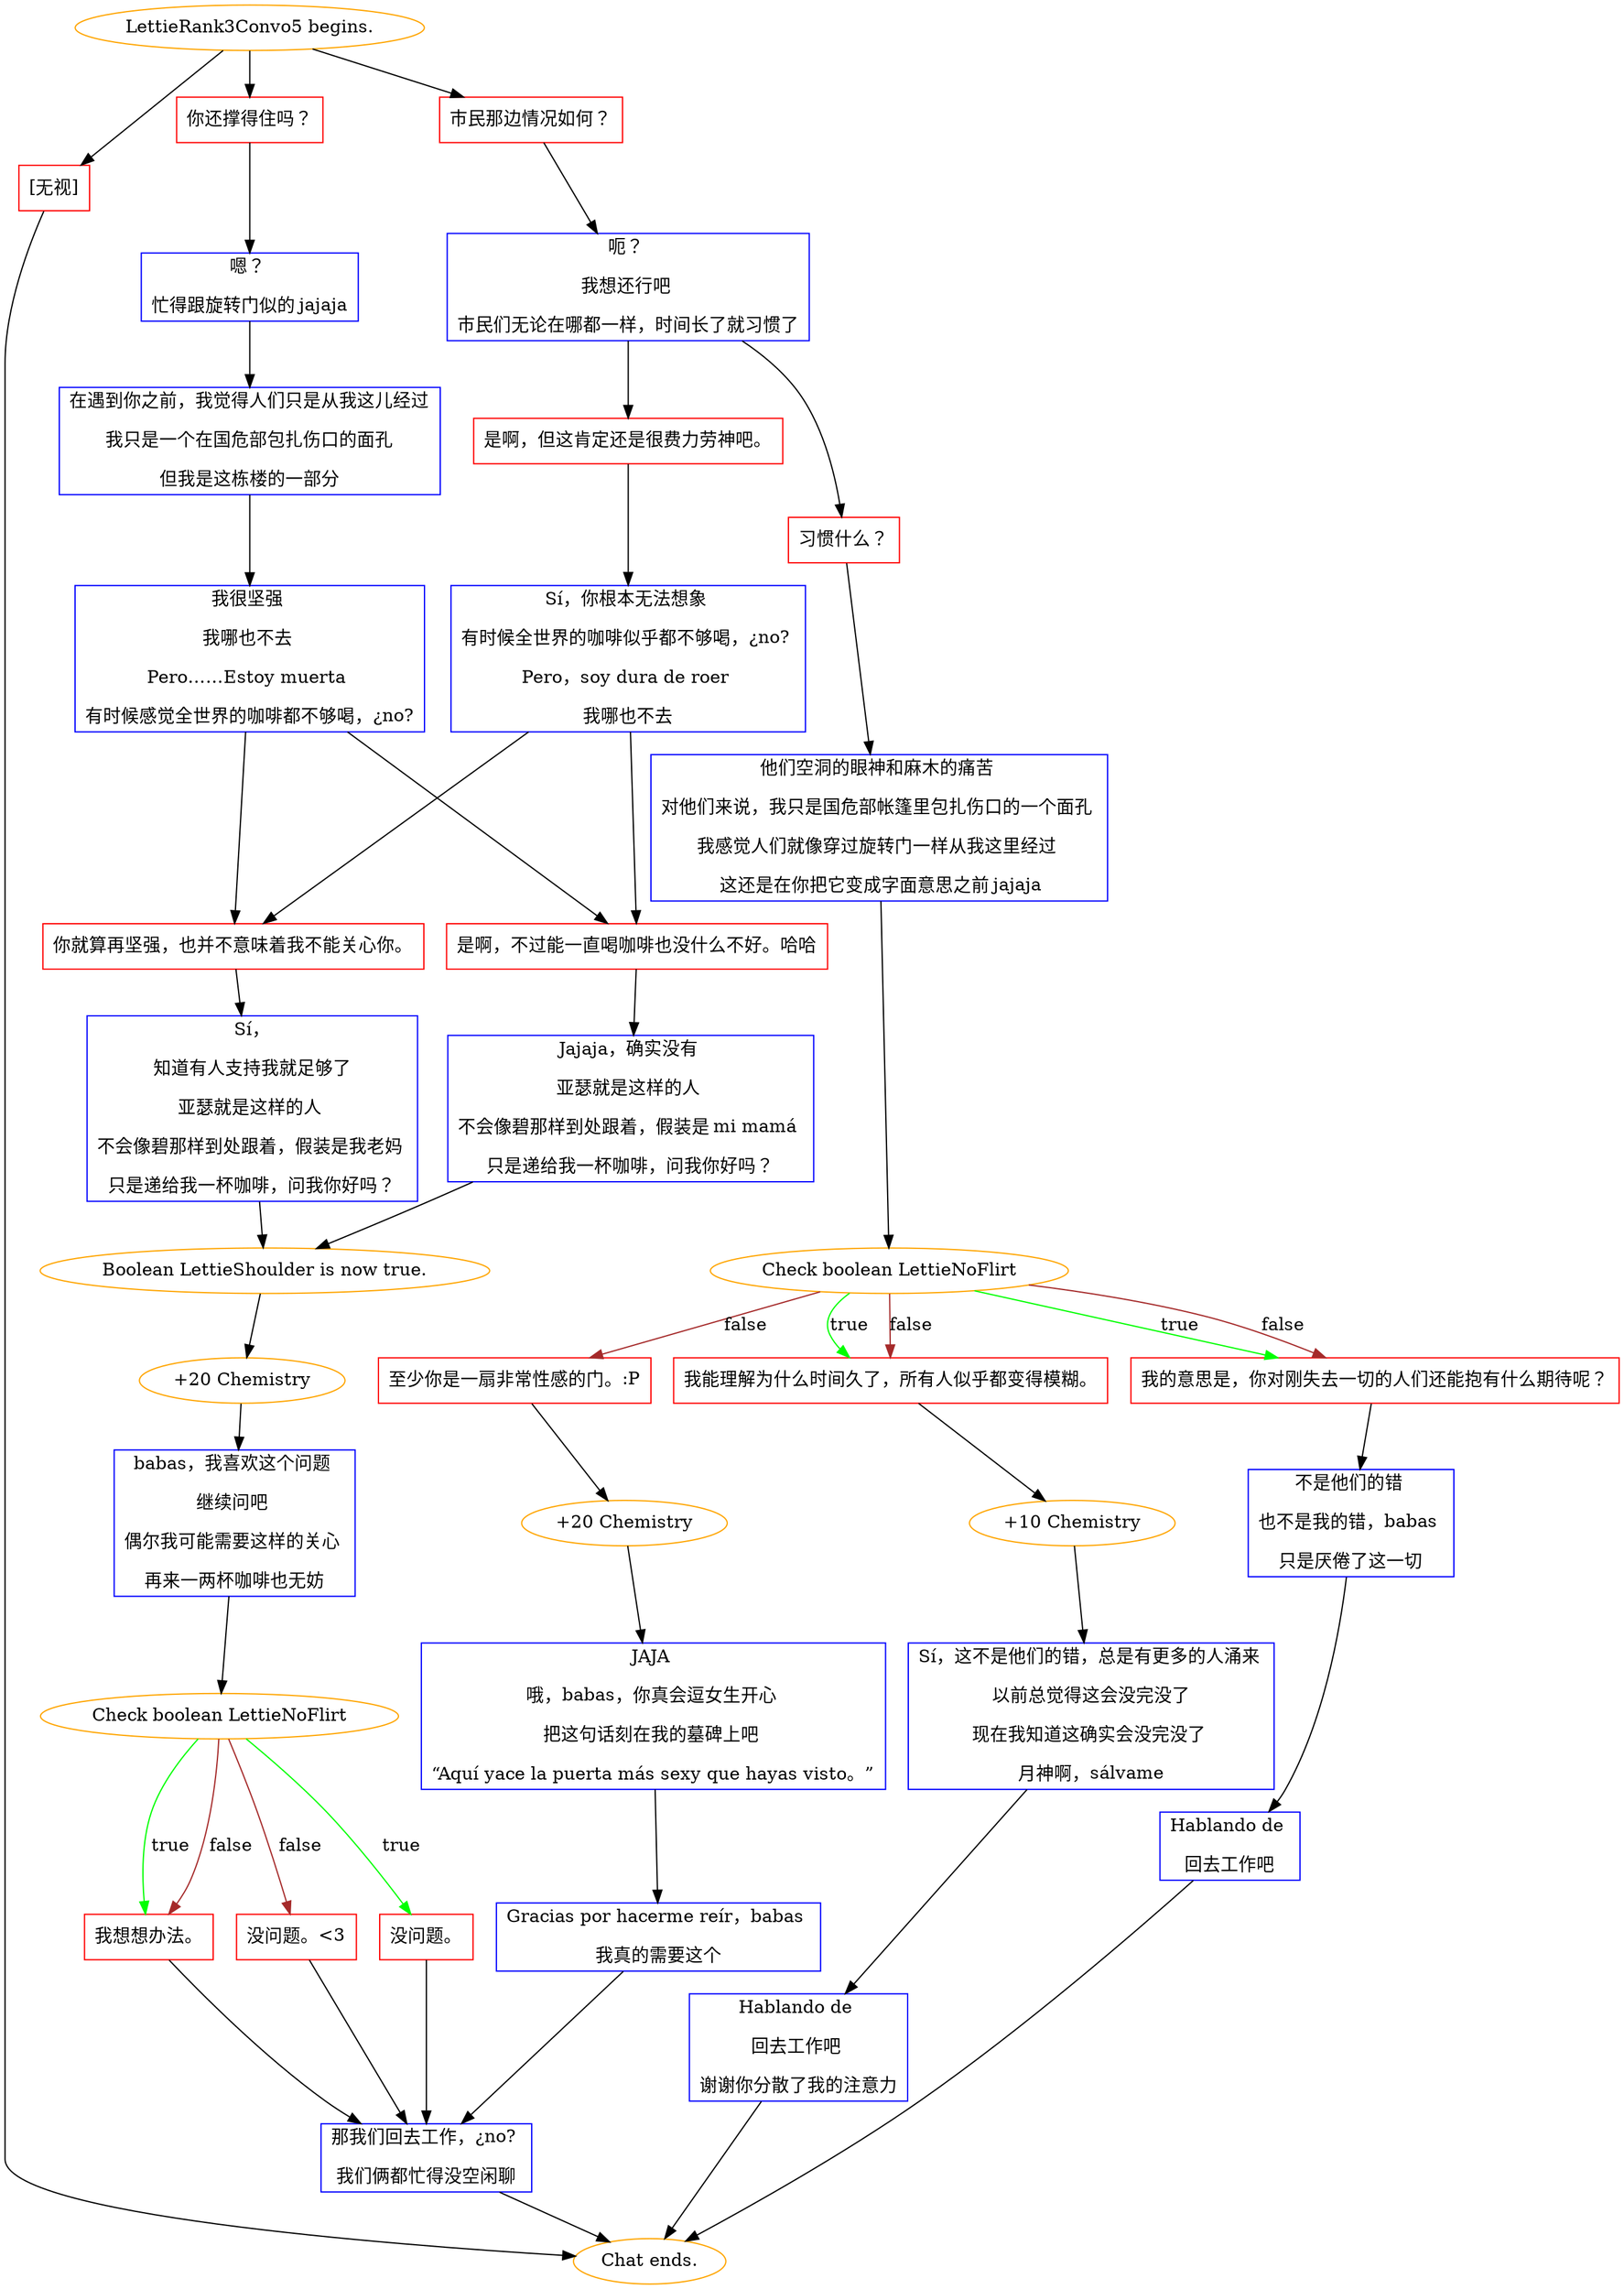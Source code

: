 digraph {
	"LettieRank3Convo5 begins." [color=orange];
		"LettieRank3Convo5 begins." -> j681843054;
		"LettieRank3Convo5 begins." -> j3220729405;
		"LettieRank3Convo5 begins." -> j2424094220;
	j681843054 [label="你还撑得住吗？",shape=box,color=red];
		j681843054 -> j2053423469;
	j3220729405 [label="市民那边情况如何？",shape=box,color=red];
		j3220729405 -> j2751221982;
	j2424094220 [label="[无视]",shape=box,color=red];
		j2424094220 -> "Chat ends.";
	j2053423469 [label="嗯？ 
忙得跟旋转门似的 jajaja",shape=box,color=blue];
		j2053423469 -> j1558966249;
	j2751221982 [label="呃？ 
我想还行吧 
市民们无论在哪都一样，时间长了就习惯了",shape=box,color=blue];
		j2751221982 -> j3359651322;
		j2751221982 -> j204553046;
	"Chat ends." [color=orange];
	j1558966249 [label="在遇到你之前，我觉得人们只是从我这儿经过
我只是一个在国危部包扎伤口的面孔
但我是这栋楼的一部分",shape=box,color=blue];
		j1558966249 -> j363549944;
	j3359651322 [label="是啊，但这肯定还是很费力劳神吧。",shape=box,color=red];
		j3359651322 -> j20133366;
	j204553046 [label="习惯什么？",shape=box,color=red];
		j204553046 -> j3123791756;
	j363549944 [label="我很坚强 
我哪也不去 
Pero……Estoy muerta 
有时候感觉全世界的咖啡都不够喝，¿no?",shape=box,color=blue];
		j363549944 -> j3660000534;
		j363549944 -> j3679177340;
	j20133366 [label="Sí，你根本无法想象 
有时候全世界的咖啡似乎都不够喝，¿no? 
Pero，soy dura de roer 
我哪也不去",shape=box,color=blue];
		j20133366 -> j3660000534;
		j20133366 -> j3679177340;
	j3123791756 [label="他们空洞的眼神和麻木的痛苦 
对他们来说，我只是国危部帐篷里包扎伤口的一个面孔 
我感觉人们就像穿过旋转门一样从我这里经过 
 这还是在你把它变成字面意思之前 jajaja",shape=box,color=blue];
		j3123791756 -> j3050599071;
	j3660000534 [label="你就算再坚强，也并不意味着我不能关心你。",shape=box,color=red];
		j3660000534 -> j1636267490;
	j3679177340 [label="是啊，不过能一直喝咖啡也没什么不好。哈哈",shape=box,color=red];
		j3679177340 -> j2668307525;
	j3050599071 [label="Check boolean LettieNoFlirt",color=orange];
		j3050599071 -> j532032527 [label=true,color=green];
		j3050599071 -> j3619302834 [label=true,color=green];
		j3050599071 -> j532032527 [label=false,color=brown];
		j3050599071 -> j3619302834 [label=false,color=brown];
		j3050599071 -> j3393814500 [label=false,color=brown];
	j1636267490 [label="Sí，
知道有人支持我就足够了
亚瑟就是这样的人 
不会像碧那样到处跟着，假装是我老妈 
只是递给我一杯咖啡，问我你好吗？",shape=box,color=blue];
		j1636267490 -> j3093869317;
	j2668307525 [label="Jajaja，确实没有 
亚瑟就是这样的人 
不会像碧那样到处跟着，假装是 mi mamá 
只是递给我一杯咖啡，问我你好吗？",shape=box,color=blue];
		j2668307525 -> j3093869317;
	j532032527 [label="我的意思是，你对刚失去一切的人们还能抱有什么期待呢？",shape=box,color=red];
		j532032527 -> j3379256898;
	j3619302834 [label="我能理解为什么时间久了，所有人似乎都变得模糊。",shape=box,color=red];
		j3619302834 -> j848601567;
	j3393814500 [label="至少你是一扇非常性感的门。:P",shape=box,color=red];
		j3393814500 -> j1272848243;
	j3093869317 [label="Boolean LettieShoulder is now true.",color=orange];
		j3093869317 -> j90083195;
	j3379256898 [label="不是他们的错 
也不是我的错，babas 
只是厌倦了这一切",shape=box,color=blue];
		j3379256898 -> j1427573771;
	j848601567 [label="+10 Chemistry",color=orange];
		j848601567 -> j474301045;
	j1272848243 [label="+20 Chemistry",color=orange];
		j1272848243 -> j2140257398;
	j90083195 [label="+20 Chemistry",color=orange];
		j90083195 -> j296719303;
	j1427573771 [label="Hablando de 
回去工作吧",shape=box,color=blue];
		j1427573771 -> "Chat ends.";
	j474301045 [label="Sí，这不是他们的错，总是有更多的人涌来 
以前总觉得这会没完没了
现在我知道这确实会没完没了 
月神啊，sálvame",shape=box,color=blue];
		j474301045 -> j2817414872;
	j2140257398 [label="JAJA 
哦，babas，你真会逗女生开心 
把这句话刻在我的墓碑上吧 
“Aquí yace la puerta más sexy que hayas visto。”",shape=box,color=blue];
		j2140257398 -> j567030598;
	j296719303 [label="babas，我喜欢这个问题 
继续问吧 
偶尔我可能需要这样的关心 
再来一两杯咖啡也无妨",shape=box,color=blue];
		j296719303 -> j3637400474;
	j2817414872 [label="Hablando de 
回去工作吧 
谢谢你分散了我的注意力",shape=box,color=blue];
		j2817414872 -> "Chat ends.";
	j567030598 [label="Gracias por hacerme reír，babas 
我真的需要这个",shape=box,color=blue];
		j567030598 -> j4269965577;
	j3637400474 [label="Check boolean LettieNoFlirt",color=orange];
		j3637400474 -> j318648935 [label=true,color=green];
		j3637400474 -> j3929436053 [label=true,color=green];
		j3637400474 -> j2247888564 [label=false,color=brown];
		j3637400474 -> j3929436053 [label=false,color=brown];
	j4269965577 [label="那我们回去工作，¿no? 
我们俩都忙得没空闲聊",shape=box,color=blue];
		j4269965577 -> "Chat ends.";
	j318648935 [label="没问题。",shape=box,color=red];
		j318648935 -> j4269965577;
	j3929436053 [label="我想想办法。",shape=box,color=red];
		j3929436053 -> j4269965577;
	j2247888564 [label="没问题。<3",shape=box,color=red];
		j2247888564 -> j4269965577;
}